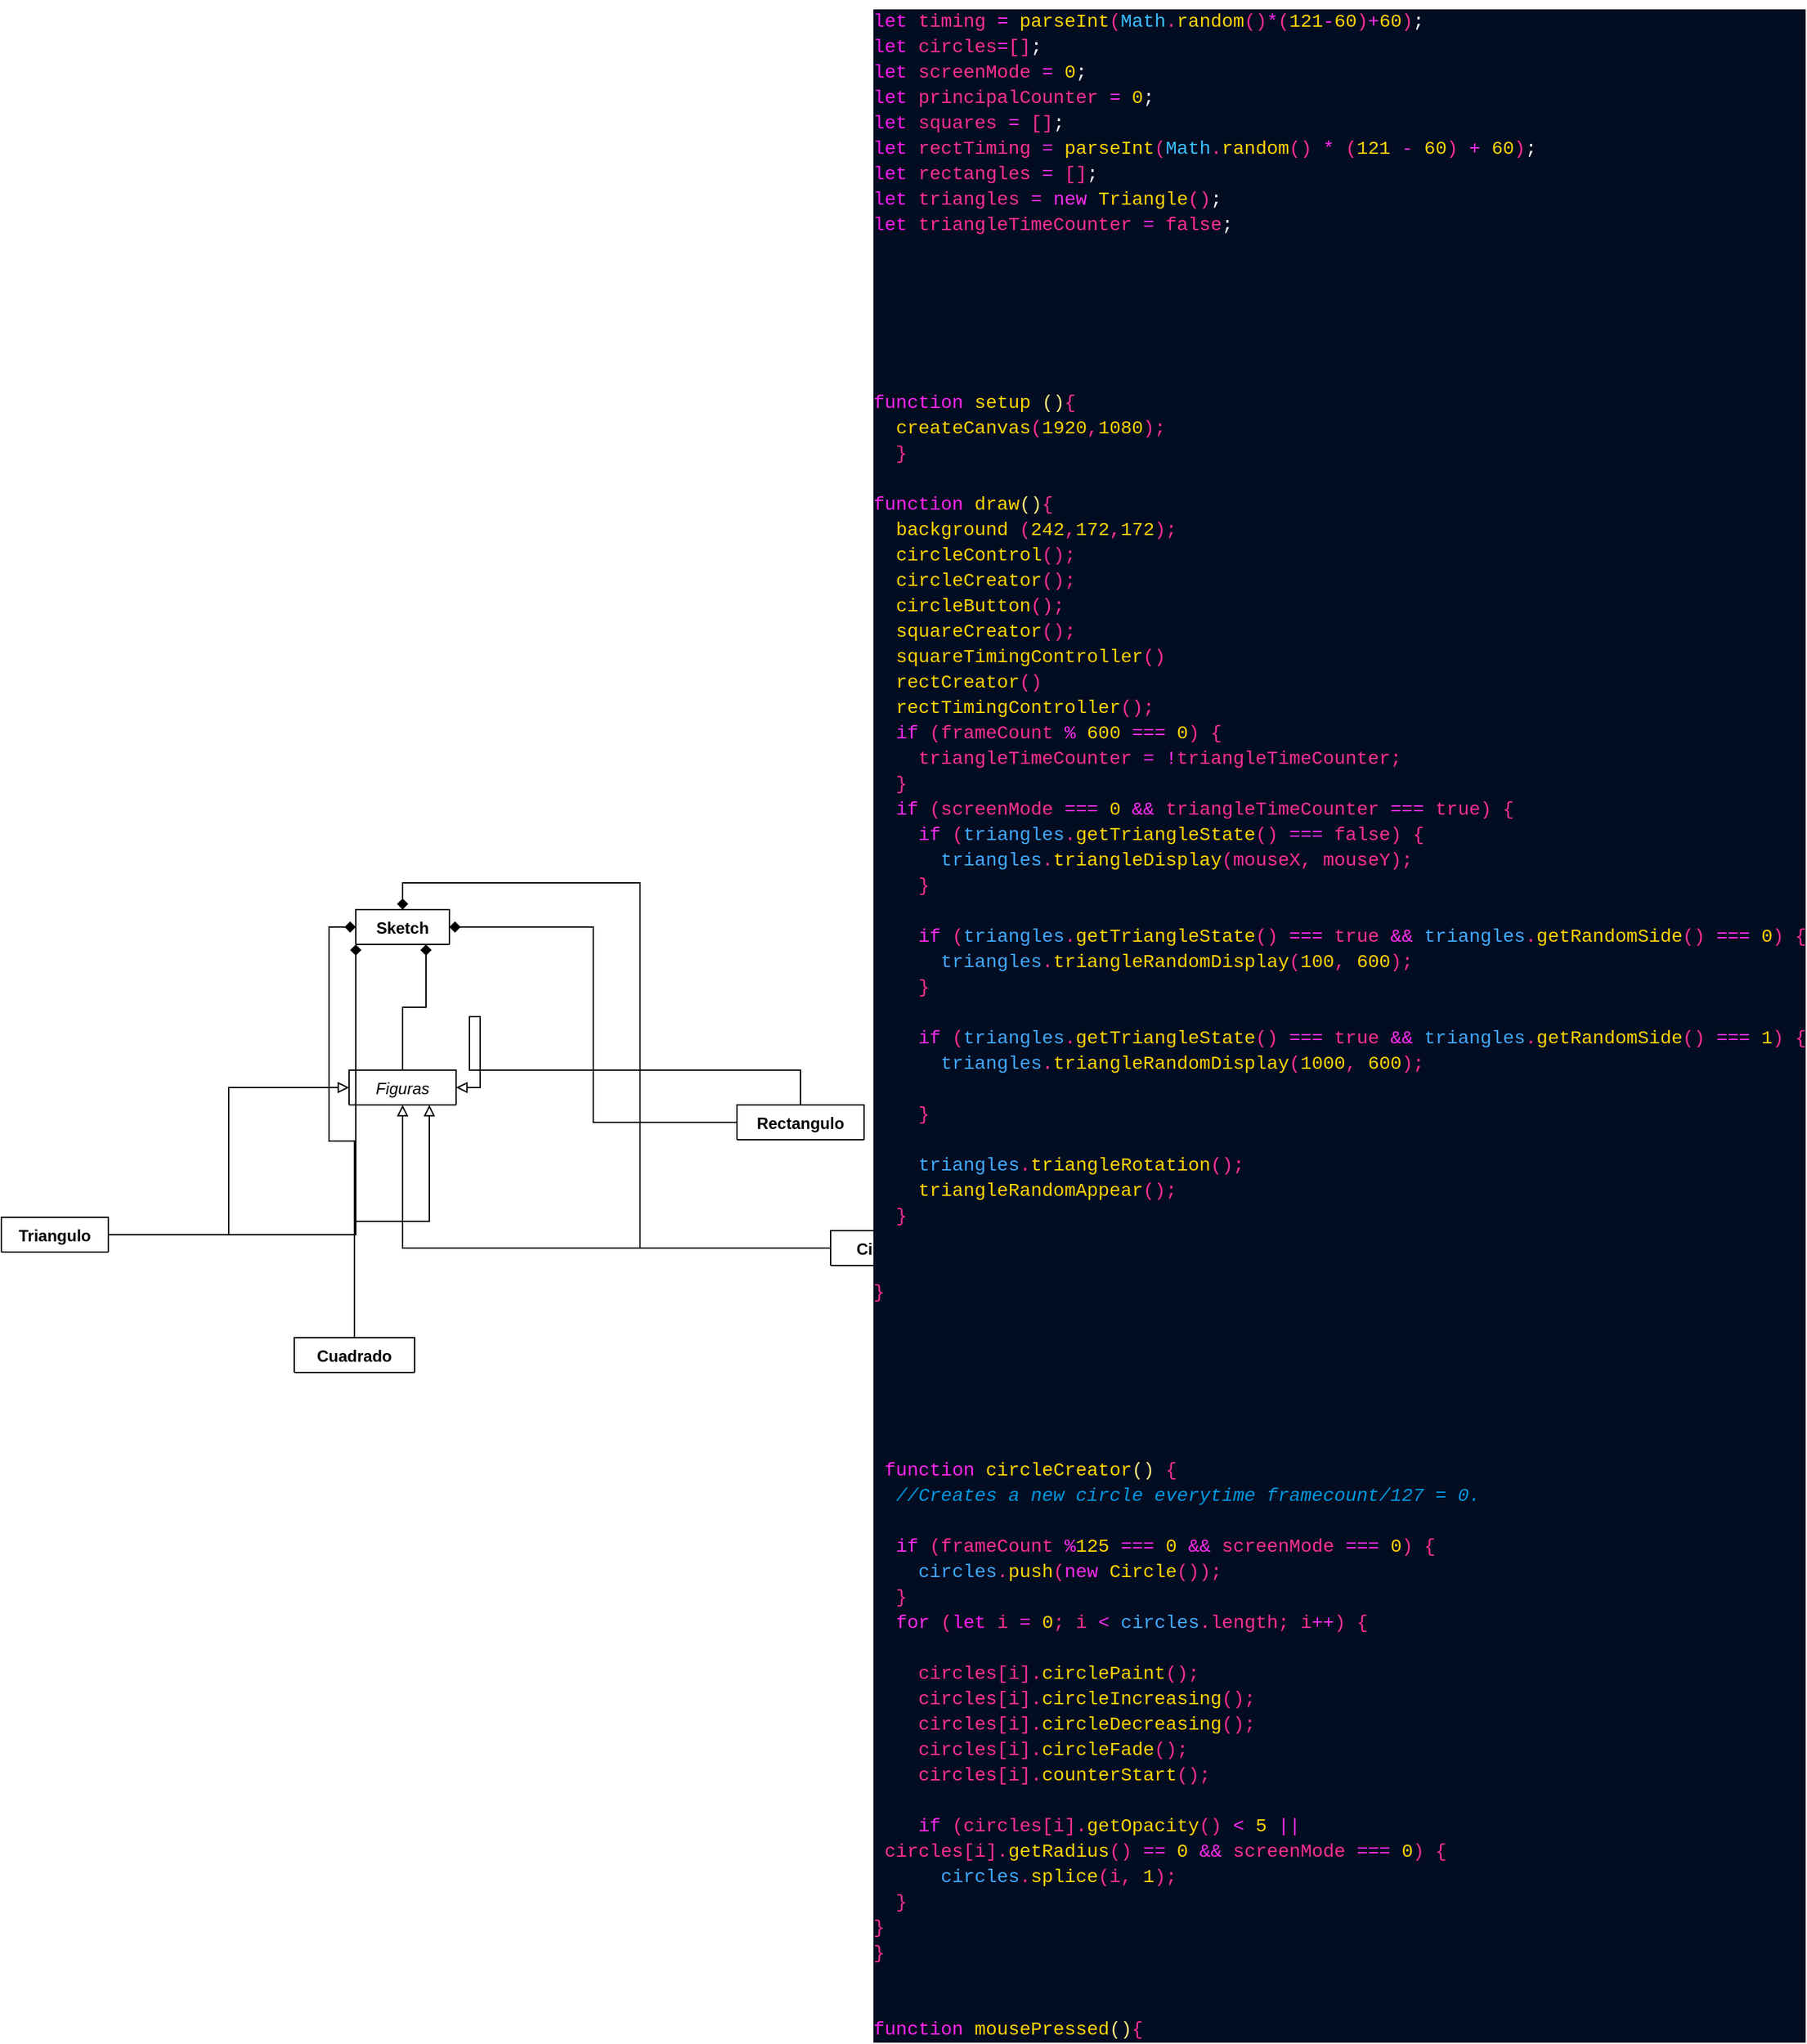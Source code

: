 <mxfile version="15.0.6" type="github">
  <diagram id="ebvD72cVN4203ljJhCVC" name="Page-1">
    <mxGraphModel dx="1381" dy="1933" grid="1" gridSize="10" guides="1" tooltips="1" connect="1" arrows="1" fold="1" page="1" pageScale="1" pageWidth="827" pageHeight="1169" math="0" shadow="0">
      <root>
        <mxCell id="0" />
        <mxCell id="1" parent="0" />
        <mxCell id="hBS44LDTYtl2Zqlr24Ed-20" style="edgeStyle=orthogonalEdgeStyle;rounded=0;orthogonalLoop=1;jettySize=auto;html=1;endArrow=diamond;endFill=1;entryX=0.75;entryY=1;entryDx=0;entryDy=0;" edge="1" parent="1" source="vyAEzv-LTm84XFhcAqhD-1" target="hBS44LDTYtl2Zqlr24Ed-15">
          <mxGeometry relative="1" as="geometry" />
        </mxCell>
        <mxCell id="vyAEzv-LTm84XFhcAqhD-1" value="Figuras" style="swimlane;fontStyle=2;align=center;verticalAlign=top;childLayout=stackLayout;horizontal=1;startSize=26;horizontalStack=0;resizeParent=1;resizeParentMax=0;resizeLast=0;collapsible=1;marginBottom=0;" parent="1" vertex="1" collapsed="1">
          <mxGeometry x="270" y="290" width="80" height="26" as="geometry">
            <mxRectangle x="230" y="60" width="300" height="118" as="alternateBounds" />
          </mxGeometry>
        </mxCell>
        <mxCell id="vyAEzv-LTm84XFhcAqhD-2" value="- tamaño: int&#xa;-ubicacion: int&#xa;-velocidad: int&#xa;-tiempo: int&#xa;-color: int " style="text;strokeColor=none;fillColor=none;align=left;verticalAlign=top;spacingLeft=4;spacingRight=4;overflow=hidden;rotatable=0;points=[[0,0.5],[1,0.5]];portConstraint=eastwest;" parent="vyAEzv-LTm84XFhcAqhD-1" vertex="1">
          <mxGeometry y="26" width="80" height="84" as="geometry" />
        </mxCell>
        <mxCell id="vyAEzv-LTm84XFhcAqhD-3" value="" style="line;strokeWidth=1;fillColor=none;align=left;verticalAlign=middle;spacingTop=-1;spacingLeft=3;spacingRight=3;rotatable=0;labelPosition=right;points=[];portConstraint=eastwest;" parent="vyAEzv-LTm84XFhcAqhD-1" vertex="1">
          <mxGeometry y="110" width="80" height="8" as="geometry" />
        </mxCell>
        <mxCell id="hBS44LDTYtl2Zqlr24Ed-1" style="edgeStyle=orthogonalEdgeStyle;rounded=0;orthogonalLoop=1;jettySize=auto;html=1;endArrow=block;endFill=0;" edge="1" parent="1" source="vyAEzv-LTm84XFhcAqhD-5" target="vyAEzv-LTm84XFhcAqhD-2">
          <mxGeometry relative="1" as="geometry" />
        </mxCell>
        <mxCell id="hBS44LDTYtl2Zqlr24Ed-23" style="edgeStyle=orthogonalEdgeStyle;rounded=0;orthogonalLoop=1;jettySize=auto;html=1;entryX=0.5;entryY=0;entryDx=0;entryDy=0;endArrow=diamond;endFill=1;" edge="1" parent="1" source="vyAEzv-LTm84XFhcAqhD-5" target="hBS44LDTYtl2Zqlr24Ed-15">
          <mxGeometry relative="1" as="geometry" />
        </mxCell>
        <mxCell id="vyAEzv-LTm84XFhcAqhD-5" value="Circulo" style="swimlane;fontStyle=1;align=center;verticalAlign=top;childLayout=stackLayout;horizontal=1;startSize=26;horizontalStack=0;resizeParent=1;resizeParentMax=0;resizeLast=0;collapsible=1;marginBottom=0;" parent="1" vertex="1" collapsed="1">
          <mxGeometry x="630" y="410" width="80" height="26" as="geometry">
            <mxRectangle x="530" y="400" width="300" height="300" as="alternateBounds" />
          </mxGeometry>
        </mxCell>
        <mxCell id="vyAEzv-LTm84XFhcAqhD-6" value="-x:int&#xa;-y:int&#xa;-r:int&#xa;-g:int&#xa;-b:int&#xa;-radius: int&#xa;-opacity:int&#xa;-counter:int&#xa;-vanishing:int&#xa;" style="text;strokeColor=none;fillColor=none;align=left;verticalAlign=top;spacingLeft=4;spacingRight=4;overflow=hidden;rotatable=0;points=[[0,0.5],[1,0.5]];portConstraint=eastwest;" parent="vyAEzv-LTm84XFhcAqhD-5" vertex="1">
          <mxGeometry y="26" width="80" height="144" as="geometry" />
        </mxCell>
        <mxCell id="vyAEzv-LTm84XFhcAqhD-7" value="" style="line;strokeWidth=1;fillColor=none;align=left;verticalAlign=middle;spacingTop=-1;spacingLeft=3;spacingRight=3;rotatable=0;labelPosition=right;points=[];portConstraint=eastwest;" parent="vyAEzv-LTm84XFhcAqhD-5" vertex="1">
          <mxGeometry y="170" width="80" height="8" as="geometry" />
        </mxCell>
        <mxCell id="vyAEzv-LTm84XFhcAqhD-8" value="+circlePaint()&#xa;+circleIncreasing()&#xa;+circleDecreasing()&#xa;+circleFade()&#xa;+getRadius()" style="text;strokeColor=none;fillColor=none;align=left;verticalAlign=top;spacingLeft=4;spacingRight=4;overflow=hidden;rotatable=0;points=[[0,0.5],[1,0.5]];portConstraint=eastwest;" parent="vyAEzv-LTm84XFhcAqhD-5" vertex="1">
          <mxGeometry y="178" width="80" height="122" as="geometry" />
        </mxCell>
        <mxCell id="hBS44LDTYtl2Zqlr24Ed-2" style="edgeStyle=orthogonalEdgeStyle;rounded=0;orthogonalLoop=1;jettySize=auto;html=1;endArrow=block;endFill=0;entryX=0.75;entryY=1;entryDx=0;entryDy=0;" edge="1" parent="1" source="vyAEzv-LTm84XFhcAqhD-9" target="vyAEzv-LTm84XFhcAqhD-1">
          <mxGeometry relative="1" as="geometry">
            <mxPoint x="440" y="180" as="targetPoint" />
          </mxGeometry>
        </mxCell>
        <mxCell id="hBS44LDTYtl2Zqlr24Ed-24" style="edgeStyle=orthogonalEdgeStyle;rounded=0;orthogonalLoop=1;jettySize=auto;html=1;entryX=0;entryY=0.5;entryDx=0;entryDy=0;endArrow=diamond;endFill=1;" edge="1" parent="1" source="vyAEzv-LTm84XFhcAqhD-9" target="hBS44LDTYtl2Zqlr24Ed-15">
          <mxGeometry relative="1" as="geometry" />
        </mxCell>
        <mxCell id="vyAEzv-LTm84XFhcAqhD-9" value="Cuadrado" style="swimlane;fontStyle=1;align=center;verticalAlign=top;childLayout=stackLayout;horizontal=1;startSize=26;horizontalStack=0;resizeParent=1;resizeParentMax=0;resizeLast=0;collapsible=1;marginBottom=0;" parent="1" vertex="1" collapsed="1">
          <mxGeometry x="229" y="490" width="90" height="26" as="geometry">
            <mxRectangle x="330" y="470" width="300" height="330" as="alternateBounds" />
          </mxGeometry>
        </mxCell>
        <mxCell id="hBS44LDTYtl2Zqlr24Ed-8" value="&lt;span&gt;- x: int&lt;/span&gt;&lt;br style=&quot;padding: 0px ; margin: 0px&quot;&gt;&lt;span&gt;-y: int&lt;/span&gt;&lt;br style=&quot;padding: 0px ; margin: 0px&quot;&gt;&lt;span&gt;-side: int&lt;/span&gt;&lt;br style=&quot;padding: 0px ; margin: 0px&quot;&gt;&lt;span&gt;-squareBehavior: int&lt;/span&gt;" style="text;html=1;align=left;verticalAlign=middle;resizable=0;points=[];autosize=1;strokeColor=none;fillColor=none;" vertex="1" parent="vyAEzv-LTm84XFhcAqhD-9">
          <mxGeometry y="26" width="90" height="60" as="geometry" />
        </mxCell>
        <mxCell id="vyAEzv-LTm84XFhcAqhD-11" value="" style="line;strokeWidth=1;fillColor=none;align=left;verticalAlign=middle;spacingTop=-1;spacingLeft=3;spacingRight=3;rotatable=0;labelPosition=right;points=[];portConstraint=eastwest;" parent="vyAEzv-LTm84XFhcAqhD-9" vertex="1">
          <mxGeometry y="86" width="90" height="74" as="geometry" />
        </mxCell>
        <mxCell id="vyAEzv-LTm84XFhcAqhD-12" value="+ duracionTiempo(var): int&#xa;+squareDisplay()&#xa;+squareMovement()&#xa;+areaText()&#xa;+getX()&#xa;+getY()&#xa;+getReleasingType()&#xa;+setSquareBehaviour()" style="text;strokeColor=none;fillColor=none;align=left;verticalAlign=top;spacingLeft=4;spacingRight=4;overflow=hidden;rotatable=0;points=[[0,0.5],[1,0.5]];portConstraint=eastwest;" parent="vyAEzv-LTm84XFhcAqhD-9" vertex="1">
          <mxGeometry y="160" width="90" height="170" as="geometry" />
        </mxCell>
        <mxCell id="vyAEzv-LTm84XFhcAqhD-21" style="edgeStyle=orthogonalEdgeStyle;rounded=0;orthogonalLoop=1;jettySize=auto;html=1;endArrow=block;endFill=0;entryX=0;entryY=0.5;entryDx=0;entryDy=0;" parent="1" source="vyAEzv-LTm84XFhcAqhD-13" target="vyAEzv-LTm84XFhcAqhD-1" edge="1">
          <mxGeometry relative="1" as="geometry">
            <mxPoint x="250" y="174" as="targetPoint" />
          </mxGeometry>
        </mxCell>
        <mxCell id="hBS44LDTYtl2Zqlr24Ed-21" style="edgeStyle=orthogonalEdgeStyle;rounded=0;orthogonalLoop=1;jettySize=auto;html=1;entryX=0;entryY=1;entryDx=0;entryDy=0;endArrow=diamond;endFill=1;" edge="1" parent="1" source="vyAEzv-LTm84XFhcAqhD-13" target="hBS44LDTYtl2Zqlr24Ed-15">
          <mxGeometry relative="1" as="geometry" />
        </mxCell>
        <mxCell id="vyAEzv-LTm84XFhcAqhD-13" value="Triangulo" style="swimlane;fontStyle=1;align=center;verticalAlign=top;childLayout=stackLayout;horizontal=1;startSize=26;horizontalStack=0;resizeParent=1;resizeParentMax=0;resizeLast=0;collapsible=1;marginBottom=0;" parent="1" vertex="1" collapsed="1">
          <mxGeometry x="10" y="400" width="80" height="26" as="geometry">
            <mxRectangle x="10" y="400" width="300" height="450" as="alternateBounds" />
          </mxGeometry>
        </mxCell>
        <mxCell id="vyAEzv-LTm84XFhcAqhD-14" value="- x1: int&#xa;-x2:int&#xa;-x3:int&#xa;-y1:int&#xa;-y2:int&#xa;-y3:int&#xa;-angle:int&#xa;-originX:int&#xa;-originY:int&#xa;-triangleState:boolean&#xa;&#xa;" style="text;strokeColor=none;fillColor=none;align=left;verticalAlign=top;spacingLeft=4;spacingRight=4;overflow=hidden;rotatable=0;points=[[0,0.5],[1,0.5]];portConstraint=eastwest;" parent="vyAEzv-LTm84XFhcAqhD-13" vertex="1">
          <mxGeometry y="26" width="80" height="184" as="geometry" />
        </mxCell>
        <mxCell id="vyAEzv-LTm84XFhcAqhD-15" value="" style="line;strokeWidth=1;fillColor=none;align=left;verticalAlign=middle;spacingTop=-1;spacingLeft=3;spacingRight=3;rotatable=0;labelPosition=right;points=[];portConstraint=eastwest;" parent="vyAEzv-LTm84XFhcAqhD-13" vertex="1">
          <mxGeometry y="210" width="80" height="50" as="geometry" />
        </mxCell>
        <mxCell id="vyAEzv-LTm84XFhcAqhD-16" value="+ getTriangleSideMode(): int&#xa;+ setTriangleSideMode(): int&#xa;+ triangleChangeSide()&#xa;+triangleDisplay()&#xa;+triangleRandomDisplay()&#xa;+triangleRotation()&#xa;+getTriangleStartingMode()&#xa;+getTriangleRandomposition()&#xa;" style="text;strokeColor=none;fillColor=none;align=left;verticalAlign=top;spacingLeft=4;spacingRight=4;overflow=hidden;rotatable=0;points=[[0,0.5],[1,0.5]];portConstraint=eastwest;" parent="vyAEzv-LTm84XFhcAqhD-13" vertex="1">
          <mxGeometry y="260" width="80" height="190" as="geometry" />
        </mxCell>
        <mxCell id="vyAEzv-LTm84XFhcAqhD-22" style="edgeStyle=orthogonalEdgeStyle;rounded=0;orthogonalLoop=1;jettySize=auto;html=1;endArrow=block;endFill=0;entryX=1;entryY=0.5;entryDx=0;entryDy=0;" parent="1" source="vyAEzv-LTm84XFhcAqhD-17" target="vyAEzv-LTm84XFhcAqhD-1" edge="1">
          <mxGeometry relative="1" as="geometry">
            <mxPoint x="368" y="180" as="targetPoint" />
            <Array as="points">
              <mxPoint x="608" y="290" />
              <mxPoint x="360" y="290" />
              <mxPoint x="360" y="250" />
              <mxPoint x="368" y="250" />
              <mxPoint x="368" y="303" />
            </Array>
          </mxGeometry>
        </mxCell>
        <mxCell id="hBS44LDTYtl2Zqlr24Ed-22" style="edgeStyle=orthogonalEdgeStyle;rounded=0;orthogonalLoop=1;jettySize=auto;html=1;entryX=1;entryY=0.5;entryDx=0;entryDy=0;endArrow=diamond;endFill=1;" edge="1" parent="1" source="vyAEzv-LTm84XFhcAqhD-17" target="hBS44LDTYtl2Zqlr24Ed-15">
          <mxGeometry relative="1" as="geometry" />
        </mxCell>
        <mxCell id="vyAEzv-LTm84XFhcAqhD-17" value="Rectangulo" style="swimlane;fontStyle=1;align=center;verticalAlign=top;childLayout=stackLayout;horizontal=1;startSize=26;horizontalStack=0;resizeParent=1;resizeParentMax=0;resizeLast=0;collapsible=1;marginBottom=0;" parent="1" vertex="1" collapsed="1">
          <mxGeometry x="560" y="316" width="95" height="26" as="geometry">
            <mxRectangle x="319" y="260" width="300" height="280" as="alternateBounds" />
          </mxGeometry>
        </mxCell>
        <mxCell id="vyAEzv-LTm84XFhcAqhD-18" value="- x: int&#xa;-y: int&#xa;-sideWidth: int&#xa;-sideHeight: int&#xa;-rectBehavior:int&#xa;-areaCalculator:int&#xa;-dir:int&#xa;-counter:int" style="text;strokeColor=none;fillColor=none;align=left;verticalAlign=top;spacingLeft=4;spacingRight=4;overflow=hidden;rotatable=0;points=[[0,0.5],[1,0.5]];portConstraint=eastwest;" parent="vyAEzv-LTm84XFhcAqhD-17" vertex="1">
          <mxGeometry y="26" width="95" height="134" as="geometry" />
        </mxCell>
        <mxCell id="vyAEzv-LTm84XFhcAqhD-19" value="" style="line;strokeWidth=1;fillColor=none;align=left;verticalAlign=middle;spacingTop=-1;spacingLeft=3;spacingRight=3;rotatable=0;labelPosition=right;points=[];portConstraint=eastwest;" parent="vyAEzv-LTm84XFhcAqhD-17" vertex="1">
          <mxGeometry y="160" width="95" height="8" as="geometry" />
        </mxCell>
        <mxCell id="vyAEzv-LTm84XFhcAqhD-20" value="+rectDisplay()&#xa;+rectFallingDown&#xa;+rectChangeDir()&#xa;+rectRandomAction()&#xa;" style="text;strokeColor=none;fillColor=none;align=left;verticalAlign=top;spacingLeft=4;spacingRight=4;overflow=hidden;rotatable=0;points=[[0,0.5],[1,0.5]];portConstraint=eastwest;" parent="vyAEzv-LTm84XFhcAqhD-17" vertex="1">
          <mxGeometry y="168" width="95" height="112" as="geometry" />
        </mxCell>
        <mxCell id="hBS44LDTYtl2Zqlr24Ed-15" value="Sketch" style="swimlane;fontStyle=1;align=center;verticalAlign=top;childLayout=stackLayout;horizontal=1;startSize=26;horizontalStack=0;resizeParent=1;resizeParentMax=0;resizeLast=0;collapsible=1;marginBottom=0;" vertex="1" collapsed="1" parent="1">
          <mxGeometry x="275" y="170" width="70" height="26" as="geometry">
            <mxRectangle y="10" width="160" height="350" as="alternateBounds" />
          </mxGeometry>
        </mxCell>
        <mxCell id="hBS44LDTYtl2Zqlr24Ed-16" value="#timing:int&#xa;#circles:arraylist&#xa;#screenMode:int&#xa;#squares:arraylist&#xa;#rectTiming: int&#xa;#rectangles:arraylist&#xa;" style="text;strokeColor=none;fillColor=none;align=left;verticalAlign=top;spacingLeft=4;spacingRight=4;overflow=hidden;rotatable=0;points=[[0,0.5],[1,0.5]];portConstraint=eastwest;" vertex="1" parent="hBS44LDTYtl2Zqlr24Ed-15">
          <mxGeometry y="26" width="70" height="114" as="geometry" />
        </mxCell>
        <mxCell id="hBS44LDTYtl2Zqlr24Ed-17" value="" style="line;strokeWidth=1;fillColor=none;align=left;verticalAlign=middle;spacingTop=-1;spacingLeft=3;spacingRight=3;rotatable=0;labelPosition=right;points=[];portConstraint=eastwest;" vertex="1" parent="hBS44LDTYtl2Zqlr24Ed-15">
          <mxGeometry y="140" width="70" height="8" as="geometry" />
        </mxCell>
        <mxCell id="hBS44LDTYtl2Zqlr24Ed-18" value="+setup()&#xa;+draw()&#xa;+mousepressed()&#xa;+circleControl()&#xa;+circleCreator()&#xa;+squareCreator()&#xa;+rectCreator()&#xa;+getTriangleState()&#xa;+triangleRotation()" style="text;strokeColor=none;fillColor=none;align=left;verticalAlign=top;spacingLeft=4;spacingRight=4;overflow=hidden;rotatable=0;points=[[0,0.5],[1,0.5]];portConstraint=eastwest;" vertex="1" parent="hBS44LDTYtl2Zqlr24Ed-15">
          <mxGeometry y="148" width="70" height="202" as="geometry" />
        </mxCell>
        <mxCell id="hBS44LDTYtl2Zqlr24Ed-19" value="&lt;div style=&quot;color: rgb(253, 254, 255); background-color: rgb(3, 13, 34); font-family: consolas, &amp;quot;courier new&amp;quot;, monospace; font-weight: normal; font-size: 14px; line-height: 19px;&quot;&gt;&lt;div&gt;&lt;span style=&quot;color: #ff1bf0&quot;&gt;let&lt;/span&gt;&lt;span style=&quot;color: #ff2e97&quot;&gt;&amp;nbsp;timing&amp;nbsp;&lt;/span&gt;&lt;span style=&quot;color: #ff2cf1&quot;&gt;=&lt;/span&gt;&lt;span style=&quot;color: #ff2e97&quot;&gt;&amp;nbsp;&lt;/span&gt;&lt;span style=&quot;color: #ffd400&quot;&gt;parseInt&lt;/span&gt;&lt;span style=&quot;color: #ff2e97&quot;&gt;(&lt;/span&gt;&lt;span style=&quot;color: #39c0ff&quot;&gt;Math&lt;/span&gt;&lt;span style=&quot;color: #ff2e97&quot;&gt;.&lt;/span&gt;&lt;span style=&quot;color: #ffd400&quot;&gt;random&lt;/span&gt;&lt;span style=&quot;color: #ff2e97&quot;&gt;()&lt;/span&gt;&lt;span style=&quot;color: #ff2cf1&quot;&gt;*&lt;/span&gt;&lt;span style=&quot;color: #ff2e97&quot;&gt;(&lt;/span&gt;&lt;span style=&quot;color: #ffd400&quot;&gt;121&lt;/span&gt;&lt;span style=&quot;color: #ff2cf1&quot;&gt;-&lt;/span&gt;&lt;span style=&quot;color: #ffd400&quot;&gt;60&lt;/span&gt;&lt;span style=&quot;color: #ff2e97&quot;&gt;)&lt;/span&gt;&lt;span style=&quot;color: #ff2cf1&quot;&gt;+&lt;/span&gt;&lt;span style=&quot;color: #ffd400&quot;&gt;60&lt;/span&gt;&lt;span style=&quot;color: #ff2e97&quot;&gt;)&lt;/span&gt;&lt;span style=&quot;color: #fdfeff&quot;&gt;;&lt;/span&gt;&lt;/div&gt;&lt;div&gt;&lt;span style=&quot;color: #ff1bf0&quot;&gt;let&lt;/span&gt;&lt;span style=&quot;color: #ff2e97&quot;&gt;&amp;nbsp;circles&lt;/span&gt;&lt;span style=&quot;color: #ff2cf1&quot;&gt;=&lt;/span&gt;&lt;span style=&quot;color: #ff2e97&quot;&gt;[]&lt;/span&gt;&lt;span style=&quot;color: #fdfeff&quot;&gt;;&lt;/span&gt;&lt;/div&gt;&lt;div&gt;&lt;span style=&quot;color: #ff1bf0&quot;&gt;let&lt;/span&gt;&lt;span style=&quot;color: #ff2e97&quot;&gt;&amp;nbsp;screenMode&amp;nbsp;&lt;/span&gt;&lt;span style=&quot;color: #ff2cf1&quot;&gt;=&lt;/span&gt;&lt;span style=&quot;color: #ff2e97&quot;&gt;&amp;nbsp;&lt;/span&gt;&lt;span style=&quot;color: #ffd400&quot;&gt;0&lt;/span&gt;&lt;span style=&quot;color: #fdfeff&quot;&gt;;&lt;/span&gt;&lt;/div&gt;&lt;div&gt;&lt;span style=&quot;color: #ff1bf0&quot;&gt;let&lt;/span&gt;&lt;span style=&quot;color: #ff2e97&quot;&gt;&amp;nbsp;principalCounter&amp;nbsp;&lt;/span&gt;&lt;span style=&quot;color: #ff2cf1&quot;&gt;=&lt;/span&gt;&lt;span style=&quot;color: #ff2e97&quot;&gt;&amp;nbsp;&lt;/span&gt;&lt;span style=&quot;color: #ffd400&quot;&gt;0&lt;/span&gt;&lt;span style=&quot;color: #fdfeff&quot;&gt;;&lt;/span&gt;&lt;/div&gt;&lt;div&gt;&lt;span style=&quot;color: #ff1bf0&quot;&gt;let&lt;/span&gt;&lt;span style=&quot;color: #ff2e97&quot;&gt;&amp;nbsp;squares&amp;nbsp;&lt;/span&gt;&lt;span style=&quot;color: #ff2cf1&quot;&gt;=&lt;/span&gt;&lt;span style=&quot;color: #ff2e97&quot;&gt;&amp;nbsp;[]&lt;/span&gt;&lt;span style=&quot;color: #fdfeff&quot;&gt;;&lt;/span&gt;&lt;/div&gt;&lt;div&gt;&lt;span style=&quot;color: #ff1bf0&quot;&gt;let&lt;/span&gt;&lt;span style=&quot;color: #ff2e97&quot;&gt;&amp;nbsp;rectTiming&amp;nbsp;&lt;/span&gt;&lt;span style=&quot;color: #ff2cf1&quot;&gt;=&lt;/span&gt;&lt;span style=&quot;color: #ff2e97&quot;&gt;&amp;nbsp;&lt;/span&gt;&lt;span style=&quot;color: #ffd400&quot;&gt;parseInt&lt;/span&gt;&lt;span style=&quot;color: #ff2e97&quot;&gt;(&lt;/span&gt;&lt;span style=&quot;color: #39c0ff&quot;&gt;Math&lt;/span&gt;&lt;span style=&quot;color: #ff2e97&quot;&gt;.&lt;/span&gt;&lt;span style=&quot;color: #ffd400&quot;&gt;random&lt;/span&gt;&lt;span style=&quot;color: #ff2e97&quot;&gt;()&amp;nbsp;&lt;/span&gt;&lt;span style=&quot;color: #ff2cf1&quot;&gt;*&lt;/span&gt;&lt;span style=&quot;color: #ff2e97&quot;&gt;&amp;nbsp;(&lt;/span&gt;&lt;span style=&quot;color: #ffd400&quot;&gt;121&lt;/span&gt;&lt;span style=&quot;color: #ff2e97&quot;&gt;&amp;nbsp;&lt;/span&gt;&lt;span style=&quot;color: #ff2cf1&quot;&gt;-&lt;/span&gt;&lt;span style=&quot;color: #ff2e97&quot;&gt;&amp;nbsp;&lt;/span&gt;&lt;span style=&quot;color: #ffd400&quot;&gt;60&lt;/span&gt;&lt;span style=&quot;color: #ff2e97&quot;&gt;)&amp;nbsp;&lt;/span&gt;&lt;span style=&quot;color: #ff2cf1&quot;&gt;+&lt;/span&gt;&lt;span style=&quot;color: #ff2e97&quot;&gt;&amp;nbsp;&lt;/span&gt;&lt;span style=&quot;color: #ffd400&quot;&gt;60&lt;/span&gt;&lt;span style=&quot;color: #ff2e97&quot;&gt;)&lt;/span&gt;&lt;span style=&quot;color: #fdfeff&quot;&gt;;&lt;/span&gt;&lt;/div&gt;&lt;div&gt;&lt;span style=&quot;color: #ff1bf0&quot;&gt;let&lt;/span&gt;&lt;span style=&quot;color: #ff2e97&quot;&gt;&amp;nbsp;rectangles&amp;nbsp;&lt;/span&gt;&lt;span style=&quot;color: #ff2cf1&quot;&gt;=&lt;/span&gt;&lt;span style=&quot;color: #ff2e97&quot;&gt;&amp;nbsp;[]&lt;/span&gt;&lt;span style=&quot;color: #fdfeff&quot;&gt;;&lt;/span&gt;&lt;/div&gt;&lt;div&gt;&lt;span style=&quot;color: #ff1bf0&quot;&gt;let&lt;/span&gt;&lt;span style=&quot;color: #ff2e97&quot;&gt;&amp;nbsp;triangles&amp;nbsp;&lt;/span&gt;&lt;span style=&quot;color: #ff2cf1&quot;&gt;=&lt;/span&gt;&lt;span style=&quot;color: #ff2e97&quot;&gt;&amp;nbsp;&lt;/span&gt;&lt;span style=&quot;color: #ff2cf1&quot;&gt;new&lt;/span&gt;&lt;span style=&quot;color: #ff2e97&quot;&gt;&amp;nbsp;&lt;/span&gt;&lt;span style=&quot;color: #ffd400&quot;&gt;Triangle&lt;/span&gt;&lt;span style=&quot;color: #ff2e97&quot;&gt;()&lt;/span&gt;&lt;span style=&quot;color: #fdfeff&quot;&gt;;&lt;/span&gt;&lt;/div&gt;&lt;div&gt;&lt;span style=&quot;color: #ff1bf0&quot;&gt;let&lt;/span&gt;&lt;span style=&quot;color: #ff2e97&quot;&gt;&amp;nbsp;triangleTimeCounter&amp;nbsp;&lt;/span&gt;&lt;span style=&quot;color: #ff2cf1&quot;&gt;=&lt;/span&gt;&lt;span style=&quot;color: #ff2e97&quot;&gt;&amp;nbsp;false&lt;/span&gt;&lt;span style=&quot;color: #fdfeff&quot;&gt;;&lt;/span&gt;&lt;/div&gt;&lt;br&gt;&lt;br&gt;&lt;br&gt;&lt;br&gt;&lt;br&gt;&lt;br&gt;&lt;div&gt;&lt;span style=&quot;color: #ff25f0&quot;&gt;function&lt;/span&gt;&lt;span style=&quot;color: #ff2e97&quot;&gt;&amp;nbsp;&lt;/span&gt;&lt;span style=&quot;color: #ffd400&quot;&gt;setup&lt;/span&gt;&lt;span style=&quot;color: #ff2e97&quot;&gt;&amp;nbsp;&lt;/span&gt;&lt;span style=&quot;color: #ffee80&quot;&gt;()&lt;/span&gt;&lt;span style=&quot;color: #ff2e97&quot;&gt;{&lt;/span&gt;&lt;/div&gt;&lt;div&gt;&lt;span style=&quot;color: #ff2e97&quot;&gt;&amp;nbsp;&amp;nbsp;&lt;/span&gt;&lt;span style=&quot;color: #ffd400&quot;&gt;createCanvas&lt;/span&gt;&lt;span style=&quot;color: #ff2e97&quot;&gt;(&lt;/span&gt;&lt;span style=&quot;color: #ffd400&quot;&gt;1920&lt;/span&gt;&lt;span style=&quot;color: #ff2e97&quot;&gt;,&lt;/span&gt;&lt;span style=&quot;color: #ffd400&quot;&gt;1080&lt;/span&gt;&lt;span style=&quot;color: #ff2e97&quot;&gt;);&lt;/span&gt;&lt;/div&gt;&lt;div&gt;&lt;span style=&quot;color: #ff2e97&quot;&gt;&amp;nbsp;&amp;nbsp;}&lt;/span&gt;&lt;/div&gt;&lt;br&gt;&lt;div&gt;&lt;span style=&quot;color: #ff25f0&quot;&gt;function&lt;/span&gt;&lt;span style=&quot;color: #ff2e97&quot;&gt;&amp;nbsp;&lt;/span&gt;&lt;span style=&quot;color: #ffd400&quot;&gt;draw&lt;/span&gt;&lt;span style=&quot;color: #ffee80&quot;&gt;()&lt;/span&gt;&lt;span style=&quot;color: #ff2e97&quot;&gt;{&lt;/span&gt;&lt;/div&gt;&lt;div&gt;&lt;span style=&quot;color: #ff2e97&quot;&gt;&amp;nbsp;&amp;nbsp;&lt;/span&gt;&lt;span style=&quot;color: #ffd400&quot;&gt;background&lt;/span&gt;&lt;span style=&quot;color: #ff2e97&quot;&gt;&amp;nbsp;(&lt;/span&gt;&lt;span style=&quot;color: #ffd400&quot;&gt;242&lt;/span&gt;&lt;span style=&quot;color: #ff2e97&quot;&gt;,&lt;/span&gt;&lt;span style=&quot;color: #ffd400&quot;&gt;172&lt;/span&gt;&lt;span style=&quot;color: #ff2e97&quot;&gt;,&lt;/span&gt;&lt;span style=&quot;color: #ffd400&quot;&gt;172&lt;/span&gt;&lt;span style=&quot;color: #ff2e97&quot;&gt;);&lt;/span&gt;&lt;/div&gt;&lt;div&gt;&lt;span style=&quot;color: #ff2e97&quot;&gt;&amp;nbsp;&amp;nbsp;&lt;/span&gt;&lt;span style=&quot;color: #ffd400&quot;&gt;circleControl&lt;/span&gt;&lt;span style=&quot;color: #ff2e97&quot;&gt;();&lt;/span&gt;&lt;/div&gt;&lt;div&gt;&lt;span style=&quot;color: #ff2e97&quot;&gt;&amp;nbsp;&amp;nbsp;&lt;/span&gt;&lt;span style=&quot;color: #ffd400&quot;&gt;circleCreator&lt;/span&gt;&lt;span style=&quot;color: #ff2e97&quot;&gt;();&lt;/span&gt;&lt;/div&gt;&lt;div&gt;&lt;span style=&quot;color: #ff2e97&quot;&gt;&amp;nbsp;&amp;nbsp;&lt;/span&gt;&lt;span style=&quot;color: #ffd400&quot;&gt;circleButton&lt;/span&gt;&lt;span style=&quot;color: #ff2e97&quot;&gt;();&lt;/span&gt;&lt;/div&gt;&lt;div&gt;&lt;span style=&quot;color: #ff2e97&quot;&gt;&amp;nbsp;&amp;nbsp;&lt;/span&gt;&lt;span style=&quot;color: #ffd400&quot;&gt;squareCreator&lt;/span&gt;&lt;span style=&quot;color: #ff2e97&quot;&gt;();&lt;/span&gt;&lt;/div&gt;&lt;div&gt;&lt;span style=&quot;color: #ff2e97&quot;&gt;&amp;nbsp;&amp;nbsp;&lt;/span&gt;&lt;span style=&quot;color: #ffd400&quot;&gt;squareTimingController&lt;/span&gt;&lt;span style=&quot;color: #ff2e97&quot;&gt;()&lt;/span&gt;&lt;/div&gt;&lt;div&gt;&lt;span style=&quot;color: #ff2e97&quot;&gt;&amp;nbsp;&amp;nbsp;&lt;/span&gt;&lt;span style=&quot;color: #ffd400&quot;&gt;rectCreator&lt;/span&gt;&lt;span style=&quot;color: #ff2e97&quot;&gt;()&lt;/span&gt;&lt;/div&gt;&lt;div&gt;&lt;span style=&quot;color: #ff2e97&quot;&gt;&amp;nbsp;&amp;nbsp;&lt;/span&gt;&lt;span style=&quot;color: #ffd400&quot;&gt;rectTimingController&lt;/span&gt;&lt;span style=&quot;color: #ff2e97&quot;&gt;();&lt;/span&gt;&lt;/div&gt;&lt;div&gt;&lt;span style=&quot;color: #ff2e97&quot;&gt;&amp;nbsp;&amp;nbsp;&lt;/span&gt;&lt;span style=&quot;color: #ff2cf1&quot;&gt;if&lt;/span&gt;&lt;span style=&quot;color: #ff2e97&quot;&gt;&amp;nbsp;(frameCount&amp;nbsp;&lt;/span&gt;&lt;span style=&quot;color: #ff2cf1&quot;&gt;%&lt;/span&gt;&lt;span style=&quot;color: #ff2e97&quot;&gt;&amp;nbsp;&lt;/span&gt;&lt;span style=&quot;color: #ffd400&quot;&gt;600&lt;/span&gt;&lt;span style=&quot;color: #ff2e97&quot;&gt;&amp;nbsp;&lt;/span&gt;&lt;span style=&quot;color: #ff2cf1&quot;&gt;===&lt;/span&gt;&lt;span style=&quot;color: #ff2e97&quot;&gt;&amp;nbsp;&lt;/span&gt;&lt;span style=&quot;color: #ffd400&quot;&gt;0&lt;/span&gt;&lt;span style=&quot;color: #ff2e97&quot;&gt;)&amp;nbsp;{&lt;/span&gt;&lt;/div&gt;&lt;div&gt;&lt;span style=&quot;color: #ff2e97&quot;&gt;&amp;nbsp;&amp;nbsp;&amp;nbsp;&amp;nbsp;triangleTimeCounter&amp;nbsp;&lt;/span&gt;&lt;span style=&quot;color: #ff2cf1&quot;&gt;=&lt;/span&gt;&lt;span style=&quot;color: #ff2e97&quot;&gt;&amp;nbsp;&lt;/span&gt;&lt;span style=&quot;color: #ff2cf1&quot;&gt;!&lt;/span&gt;&lt;span style=&quot;color: #ff2e97&quot;&gt;triangleTimeCounter;&lt;/span&gt;&lt;/div&gt;&lt;div&gt;&lt;span style=&quot;color: #ff2e97&quot;&gt;&amp;nbsp;&amp;nbsp;}&lt;/span&gt;&lt;/div&gt;&lt;div&gt;&lt;span style=&quot;color: #ff2e97&quot;&gt;&amp;nbsp;&amp;nbsp;&lt;/span&gt;&lt;span style=&quot;color: #ff2cf1&quot;&gt;if&lt;/span&gt;&lt;span style=&quot;color: #ff2e97&quot;&gt;&amp;nbsp;(screenMode&amp;nbsp;&lt;/span&gt;&lt;span style=&quot;color: #ff2cf1&quot;&gt;===&lt;/span&gt;&lt;span style=&quot;color: #ff2e97&quot;&gt;&amp;nbsp;&lt;/span&gt;&lt;span style=&quot;color: #ffd400&quot;&gt;0&lt;/span&gt;&lt;span style=&quot;color: #ff2e97&quot;&gt;&amp;nbsp;&lt;/span&gt;&lt;span style=&quot;color: #ff2cf1&quot;&gt;&amp;amp;&amp;amp;&lt;/span&gt;&lt;span style=&quot;color: #ff2e97&quot;&gt;&amp;nbsp;triangleTimeCounter&amp;nbsp;&lt;/span&gt;&lt;span style=&quot;color: #ff2cf1&quot;&gt;===&lt;/span&gt;&lt;span style=&quot;color: #ff2e97&quot;&gt;&amp;nbsp;true)&amp;nbsp;{&lt;/span&gt;&lt;/div&gt;&lt;div&gt;&lt;span style=&quot;color: #ff2e97&quot;&gt;&amp;nbsp;&amp;nbsp;&amp;nbsp;&amp;nbsp;&lt;/span&gt;&lt;span style=&quot;color: #ff2cf1&quot;&gt;if&lt;/span&gt;&lt;span style=&quot;color: #ff2e97&quot;&gt;&amp;nbsp;(&lt;/span&gt;&lt;span style=&quot;color: #40a9ff&quot;&gt;triangles&lt;/span&gt;&lt;span style=&quot;color: #ff2e97&quot;&gt;.&lt;/span&gt;&lt;span style=&quot;color: #ffd400&quot;&gt;getTriangleState&lt;/span&gt;&lt;span style=&quot;color: #ff2e97&quot;&gt;()&amp;nbsp;&lt;/span&gt;&lt;span style=&quot;color: #ff2cf1&quot;&gt;===&lt;/span&gt;&lt;span style=&quot;color: #ff2e97&quot;&gt;&amp;nbsp;false)&amp;nbsp;{&lt;/span&gt;&lt;/div&gt;&lt;div&gt;&lt;span style=&quot;color: #ff2e97&quot;&gt;&amp;nbsp;&amp;nbsp;&amp;nbsp;&amp;nbsp;&amp;nbsp;&amp;nbsp;&lt;/span&gt;&lt;span style=&quot;color: #40a9ff&quot;&gt;triangles&lt;/span&gt;&lt;span style=&quot;color: #ff2e97&quot;&gt;.&lt;/span&gt;&lt;span style=&quot;color: #ffd400&quot;&gt;triangleDisplay&lt;/span&gt;&lt;span style=&quot;color: #ff2e97&quot;&gt;(mouseX,&amp;nbsp;mouseY);&lt;/span&gt;&lt;/div&gt;&lt;div&gt;&lt;span style=&quot;color: #ff2e97&quot;&gt;&amp;nbsp;&amp;nbsp;&amp;nbsp;&amp;nbsp;}&lt;/span&gt;&lt;/div&gt;&lt;div&gt;&lt;span style=&quot;color: #ff2e97&quot;&gt;&amp;nbsp;&amp;nbsp;&amp;nbsp;&amp;nbsp;&lt;/span&gt;&lt;/div&gt;&lt;div&gt;&lt;span style=&quot;color: #ff2e97&quot;&gt;&amp;nbsp;&amp;nbsp;&amp;nbsp;&amp;nbsp;&lt;/span&gt;&lt;span style=&quot;color: #ff2cf1&quot;&gt;if&lt;/span&gt;&lt;span style=&quot;color: #ff2e97&quot;&gt;&amp;nbsp;(&lt;/span&gt;&lt;span style=&quot;color: #40a9ff&quot;&gt;triangles&lt;/span&gt;&lt;span style=&quot;color: #ff2e97&quot;&gt;.&lt;/span&gt;&lt;span style=&quot;color: #ffd400&quot;&gt;getTriangleState&lt;/span&gt;&lt;span style=&quot;color: #ff2e97&quot;&gt;()&amp;nbsp;&lt;/span&gt;&lt;span style=&quot;color: #ff2cf1&quot;&gt;===&lt;/span&gt;&lt;span style=&quot;color: #ff2e97&quot;&gt;&amp;nbsp;true&amp;nbsp;&lt;/span&gt;&lt;span style=&quot;color: #ff2cf1&quot;&gt;&amp;amp;&amp;amp;&lt;/span&gt;&lt;span style=&quot;color: #ff2e97&quot;&gt;&amp;nbsp;&lt;/span&gt;&lt;span style=&quot;color: #40a9ff&quot;&gt;triangles&lt;/span&gt;&lt;span style=&quot;color: #ff2e97&quot;&gt;.&lt;/span&gt;&lt;span style=&quot;color: #ffd400&quot;&gt;getRandomSide&lt;/span&gt;&lt;span style=&quot;color: #ff2e97&quot;&gt;()&amp;nbsp;&lt;/span&gt;&lt;span style=&quot;color: #ff2cf1&quot;&gt;===&lt;/span&gt;&lt;span style=&quot;color: #ff2e97&quot;&gt;&amp;nbsp;&lt;/span&gt;&lt;span style=&quot;color: #ffd400&quot;&gt;0&lt;/span&gt;&lt;span style=&quot;color: #ff2e97&quot;&gt;)&amp;nbsp;{&lt;/span&gt;&lt;/div&gt;&lt;div&gt;&lt;span style=&quot;color: #ff2e97&quot;&gt;&amp;nbsp;&amp;nbsp;&amp;nbsp;&amp;nbsp;&amp;nbsp;&amp;nbsp;&lt;/span&gt;&lt;span style=&quot;color: #40a9ff&quot;&gt;triangles&lt;/span&gt;&lt;span style=&quot;color: #ff2e97&quot;&gt;.&lt;/span&gt;&lt;span style=&quot;color: #ffd400&quot;&gt;triangleRandomDisplay&lt;/span&gt;&lt;span style=&quot;color: #ff2e97&quot;&gt;(&lt;/span&gt;&lt;span style=&quot;color: #ffd400&quot;&gt;100&lt;/span&gt;&lt;span style=&quot;color: #ff2e97&quot;&gt;,&amp;nbsp;&lt;/span&gt;&lt;span style=&quot;color: #ffd400&quot;&gt;600&lt;/span&gt;&lt;span style=&quot;color: #ff2e97&quot;&gt;);&lt;/span&gt;&lt;/div&gt;&lt;div&gt;&lt;span style=&quot;color: #ff2e97&quot;&gt;&amp;nbsp;&amp;nbsp;&amp;nbsp;&amp;nbsp;}&lt;/span&gt;&lt;/div&gt;&lt;br&gt;&lt;div&gt;&lt;span style=&quot;color: #ff2e97&quot;&gt;&amp;nbsp;&amp;nbsp;&amp;nbsp;&amp;nbsp;&lt;/span&gt;&lt;span style=&quot;color: #ff2cf1&quot;&gt;if&lt;/span&gt;&lt;span style=&quot;color: #ff2e97&quot;&gt;&amp;nbsp;(&lt;/span&gt;&lt;span style=&quot;color: #40a9ff&quot;&gt;triangles&lt;/span&gt;&lt;span style=&quot;color: #ff2e97&quot;&gt;.&lt;/span&gt;&lt;span style=&quot;color: #ffd400&quot;&gt;getTriangleState&lt;/span&gt;&lt;span style=&quot;color: #ff2e97&quot;&gt;()&amp;nbsp;&lt;/span&gt;&lt;span style=&quot;color: #ff2cf1&quot;&gt;===&lt;/span&gt;&lt;span style=&quot;color: #ff2e97&quot;&gt;&amp;nbsp;true&amp;nbsp;&lt;/span&gt;&lt;span style=&quot;color: #ff2cf1&quot;&gt;&amp;amp;&amp;amp;&lt;/span&gt;&lt;span style=&quot;color: #ff2e97&quot;&gt;&amp;nbsp;&lt;/span&gt;&lt;span style=&quot;color: #40a9ff&quot;&gt;triangles&lt;/span&gt;&lt;span style=&quot;color: #ff2e97&quot;&gt;.&lt;/span&gt;&lt;span style=&quot;color: #ffd400&quot;&gt;getRandomSide&lt;/span&gt;&lt;span style=&quot;color: #ff2e97&quot;&gt;()&amp;nbsp;&lt;/span&gt;&lt;span style=&quot;color: #ff2cf1&quot;&gt;===&lt;/span&gt;&lt;span style=&quot;color: #ff2e97&quot;&gt;&amp;nbsp;&lt;/span&gt;&lt;span style=&quot;color: #ffd400&quot;&gt;1&lt;/span&gt;&lt;span style=&quot;color: #ff2e97&quot;&gt;)&amp;nbsp;{&lt;/span&gt;&lt;/div&gt;&lt;div&gt;&lt;span style=&quot;color: #ff2e97&quot;&gt;&amp;nbsp;&amp;nbsp;&amp;nbsp;&amp;nbsp;&amp;nbsp;&amp;nbsp;&lt;/span&gt;&lt;span style=&quot;color: #40a9ff&quot;&gt;triangles&lt;/span&gt;&lt;span style=&quot;color: #ff2e97&quot;&gt;.&lt;/span&gt;&lt;span style=&quot;color: #ffd400&quot;&gt;triangleRandomDisplay&lt;/span&gt;&lt;span style=&quot;color: #ff2e97&quot;&gt;(&lt;/span&gt;&lt;span style=&quot;color: #ffd400&quot;&gt;1000&lt;/span&gt;&lt;span style=&quot;color: #ff2e97&quot;&gt;,&amp;nbsp;&lt;/span&gt;&lt;span style=&quot;color: #ffd400&quot;&gt;600&lt;/span&gt;&lt;span style=&quot;color: #ff2e97&quot;&gt;);&lt;/span&gt;&lt;/div&gt;&lt;br&gt;&lt;div&gt;&lt;span style=&quot;color: #ff2e97&quot;&gt;&amp;nbsp;&amp;nbsp;&amp;nbsp;&amp;nbsp;}&lt;/span&gt;&lt;/div&gt;&lt;div&gt;&lt;span style=&quot;color: #ff2e97&quot;&gt;&amp;nbsp;&amp;nbsp;&amp;nbsp;&amp;nbsp;&lt;/span&gt;&lt;/div&gt;&lt;div&gt;&lt;span style=&quot;color: #ff2e97&quot;&gt;&amp;nbsp;&amp;nbsp;&amp;nbsp;&amp;nbsp;&lt;/span&gt;&lt;span style=&quot;color: #40a9ff&quot;&gt;triangles&lt;/span&gt;&lt;span style=&quot;color: #ff2e97&quot;&gt;.&lt;/span&gt;&lt;span style=&quot;color: #ffd400&quot;&gt;triangleRotation&lt;/span&gt;&lt;span style=&quot;color: #ff2e97&quot;&gt;();&lt;/span&gt;&lt;/div&gt;&lt;div&gt;&lt;span style=&quot;color: #ff2e97&quot;&gt;&amp;nbsp;&amp;nbsp;&amp;nbsp;&amp;nbsp;&lt;/span&gt;&lt;span style=&quot;color: #ffd400&quot;&gt;triangleRandomAppear&lt;/span&gt;&lt;span style=&quot;color: #ff2e97&quot;&gt;();&lt;/span&gt;&lt;/div&gt;&lt;div&gt;&lt;span style=&quot;color: #ff2e97&quot;&gt;&amp;nbsp;&amp;nbsp;}&lt;/span&gt;&lt;/div&gt;&lt;div&gt;&lt;span style=&quot;color: #ff2e97&quot;&gt;&amp;nbsp;&lt;/span&gt;&lt;/div&gt;&lt;br&gt;&lt;div&gt;&lt;span style=&quot;color: #ff2e97&quot;&gt;}&lt;/span&gt;&lt;/div&gt;&lt;br&gt;&lt;br&gt;&lt;div&gt;&lt;span style=&quot;color: #fdfeff&quot;&gt;&amp;nbsp;&amp;nbsp;&lt;/span&gt;&lt;/div&gt;&lt;br&gt;&lt;div&gt;&lt;span style=&quot;color: #fdfeff&quot;&gt;&amp;nbsp;&lt;/span&gt;&lt;/div&gt;&lt;br&gt;&lt;div&gt;&lt;span style=&quot;color: #fdfeff&quot;&gt;&amp;nbsp;&lt;/span&gt;&lt;span style=&quot;color: #ff25f0&quot;&gt;function&lt;/span&gt;&lt;span style=&quot;color: #ff2e97&quot;&gt;&amp;nbsp;&lt;/span&gt;&lt;span style=&quot;color: #ffd400&quot;&gt;circleCreator&lt;/span&gt;&lt;span style=&quot;color: #ffee80&quot;&gt;()&lt;/span&gt;&lt;span style=&quot;color: #ff2e97&quot;&gt;&amp;nbsp;{&lt;/span&gt;&lt;/div&gt;&lt;div&gt;&lt;span style=&quot;color: #ff2e97&quot;&gt;&amp;nbsp;&amp;nbsp;&lt;/span&gt;&lt;span style=&quot;color: #0098df ; font-style: italic&quot;&gt;//Creates&amp;nbsp;a&amp;nbsp;new&amp;nbsp;circle&amp;nbsp;everytime&amp;nbsp;framecount/127&amp;nbsp;=&amp;nbsp;0.&lt;/span&gt;&lt;/div&gt;&lt;br&gt;&lt;div&gt;&lt;span style=&quot;color: #ff2e97&quot;&gt;&amp;nbsp;&amp;nbsp;&lt;/span&gt;&lt;span style=&quot;color: #ff2cf1&quot;&gt;if&lt;/span&gt;&lt;span style=&quot;color: #ff2e97&quot;&gt;&amp;nbsp;(frameCount&amp;nbsp;&lt;/span&gt;&lt;span style=&quot;color: #ff2cf1&quot;&gt;%&lt;/span&gt;&lt;span style=&quot;color: #ffd400&quot;&gt;125&lt;/span&gt;&lt;span style=&quot;color: #ff2e97&quot;&gt;&amp;nbsp;&lt;/span&gt;&lt;span style=&quot;color: #ff2cf1&quot;&gt;===&lt;/span&gt;&lt;span style=&quot;color: #ff2e97&quot;&gt;&amp;nbsp;&lt;/span&gt;&lt;span style=&quot;color: #ffd400&quot;&gt;0&lt;/span&gt;&lt;span style=&quot;color: #ff2e97&quot;&gt;&amp;nbsp;&lt;/span&gt;&lt;span style=&quot;color: #ff2cf1&quot;&gt;&amp;amp;&amp;amp;&lt;/span&gt;&lt;span style=&quot;color: #ff2e97&quot;&gt;&amp;nbsp;screenMode&amp;nbsp;&lt;/span&gt;&lt;span style=&quot;color: #ff2cf1&quot;&gt;===&lt;/span&gt;&lt;span style=&quot;color: #ff2e97&quot;&gt;&amp;nbsp;&lt;/span&gt;&lt;span style=&quot;color: #ffd400&quot;&gt;0&lt;/span&gt;&lt;span style=&quot;color: #ff2e97&quot;&gt;)&amp;nbsp;{&lt;/span&gt;&lt;/div&gt;&lt;div&gt;&lt;span style=&quot;color: #ff2e97&quot;&gt;&amp;nbsp;&amp;nbsp;&amp;nbsp;&amp;nbsp;&lt;/span&gt;&lt;span style=&quot;color: #40a9ff&quot;&gt;circles&lt;/span&gt;&lt;span style=&quot;color: #ff2e97&quot;&gt;.&lt;/span&gt;&lt;span style=&quot;color: #ffd400&quot;&gt;push&lt;/span&gt;&lt;span style=&quot;color: #ff2e97&quot;&gt;(&lt;/span&gt;&lt;span style=&quot;color: #ff2cf1&quot;&gt;new&lt;/span&gt;&lt;span style=&quot;color: #ff2e97&quot;&gt;&amp;nbsp;&lt;/span&gt;&lt;span style=&quot;color: #ffd400&quot;&gt;Circle&lt;/span&gt;&lt;span style=&quot;color: #ff2e97&quot;&gt;());&lt;/span&gt;&lt;/div&gt;&lt;div&gt;&lt;span style=&quot;color: #ff2e97&quot;&gt;&amp;nbsp;&amp;nbsp;}&lt;/span&gt;&lt;/div&gt;&lt;div&gt;&lt;span style=&quot;color: #ff2e97&quot;&gt;&amp;nbsp;&amp;nbsp;&lt;/span&gt;&lt;span style=&quot;color: #ff2cf1&quot;&gt;for&lt;/span&gt;&lt;span style=&quot;color: #ff2e97&quot;&gt;&amp;nbsp;(&lt;/span&gt;&lt;span style=&quot;color: #ff1bf0&quot;&gt;let&lt;/span&gt;&lt;span style=&quot;color: #ff2e97&quot;&gt;&amp;nbsp;i&amp;nbsp;&lt;/span&gt;&lt;span style=&quot;color: #ff2cf1&quot;&gt;=&lt;/span&gt;&lt;span style=&quot;color: #ff2e97&quot;&gt;&amp;nbsp;&lt;/span&gt;&lt;span style=&quot;color: #ffd400&quot;&gt;0&lt;/span&gt;&lt;span style=&quot;color: #ff2e97&quot;&gt;;&amp;nbsp;i&amp;nbsp;&lt;/span&gt;&lt;span style=&quot;color: #ff2cf1&quot;&gt;&amp;lt;&lt;/span&gt;&lt;span style=&quot;color: #ff2e97&quot;&gt;&amp;nbsp;&lt;/span&gt;&lt;span style=&quot;color: #40a9ff&quot;&gt;circles&lt;/span&gt;&lt;span style=&quot;color: #ff2e97&quot;&gt;.length;&amp;nbsp;i&lt;/span&gt;&lt;span style=&quot;color: #ff2cf1&quot;&gt;++&lt;/span&gt;&lt;span style=&quot;color: #ff2e97&quot;&gt;)&amp;nbsp;{&lt;/span&gt;&lt;/div&gt;&lt;br&gt;&lt;div&gt;&lt;span style=&quot;color: #ff2e97&quot;&gt;&amp;nbsp;&amp;nbsp;&amp;nbsp;&amp;nbsp;circles[i].&lt;/span&gt;&lt;span style=&quot;color: #ffd400&quot;&gt;circlePaint&lt;/span&gt;&lt;span style=&quot;color: #ff2e97&quot;&gt;();&lt;/span&gt;&lt;/div&gt;&lt;div&gt;&lt;span style=&quot;color: #ff2e97&quot;&gt;&amp;nbsp;&amp;nbsp;&amp;nbsp;&amp;nbsp;circles[i].&lt;/span&gt;&lt;span style=&quot;color: #ffd400&quot;&gt;circleIncreasing&lt;/span&gt;&lt;span style=&quot;color: #ff2e97&quot;&gt;();&lt;/span&gt;&lt;/div&gt;&lt;div&gt;&lt;span style=&quot;color: #ff2e97&quot;&gt;&amp;nbsp;&amp;nbsp;&amp;nbsp;&amp;nbsp;circles[i].&lt;/span&gt;&lt;span style=&quot;color: #ffd400&quot;&gt;circleDecreasing&lt;/span&gt;&lt;span style=&quot;color: #ff2e97&quot;&gt;();&lt;/span&gt;&lt;/div&gt;&lt;div&gt;&lt;span style=&quot;color: #ff2e97&quot;&gt;&amp;nbsp;&amp;nbsp;&amp;nbsp;&amp;nbsp;circles[i].&lt;/span&gt;&lt;span style=&quot;color: #ffd400&quot;&gt;circleFade&lt;/span&gt;&lt;span style=&quot;color: #ff2e97&quot;&gt;();&lt;/span&gt;&lt;/div&gt;&lt;div&gt;&lt;span style=&quot;color: #ff2e97&quot;&gt;&amp;nbsp;&amp;nbsp;&amp;nbsp;&amp;nbsp;circles[i].&lt;/span&gt;&lt;span style=&quot;color: #ffd400&quot;&gt;counterStart&lt;/span&gt;&lt;span style=&quot;color: #ff2e97&quot;&gt;();&lt;/span&gt;&lt;/div&gt;&lt;div&gt;&lt;span style=&quot;color: #ff2e97&quot;&gt;&amp;nbsp;&amp;nbsp;&amp;nbsp;&amp;nbsp;&lt;/span&gt;&lt;/div&gt;&lt;div&gt;&lt;span style=&quot;color: #ff2e97&quot;&gt;&amp;nbsp;&amp;nbsp;&amp;nbsp;&amp;nbsp;&lt;/span&gt;&lt;span style=&quot;color: #ff2cf1&quot;&gt;if&lt;/span&gt;&lt;span style=&quot;color: #ff2e97&quot;&gt;&amp;nbsp;(circles[i].&lt;/span&gt;&lt;span style=&quot;color: #ffd400&quot;&gt;getOpacity&lt;/span&gt;&lt;span style=&quot;color: #ff2e97&quot;&gt;()&amp;nbsp;&lt;/span&gt;&lt;span style=&quot;color: #ff2cf1&quot;&gt;&amp;lt;&lt;/span&gt;&lt;span style=&quot;color: #ff2e97&quot;&gt;&amp;nbsp;&lt;/span&gt;&lt;span style=&quot;color: #ffd400&quot;&gt;5&lt;/span&gt;&lt;span style=&quot;color: #ff2e97&quot;&gt;&amp;nbsp;&lt;/span&gt;&lt;span style=&quot;color: #ff2cf1&quot;&gt;||&lt;/span&gt;&lt;span style=&quot;color: #ff2e97&quot;&gt;&amp;nbsp;circles[i].&lt;/span&gt;&lt;span style=&quot;color: #ffd400&quot;&gt;getRadius&lt;/span&gt;&lt;span style=&quot;color: #ff2e97&quot;&gt;()&amp;nbsp;&lt;/span&gt;&lt;span style=&quot;color: #ff2cf1&quot;&gt;==&lt;/span&gt;&lt;span style=&quot;color: #ff2e97&quot;&gt;&amp;nbsp;&lt;/span&gt;&lt;span style=&quot;color: #ffd400&quot;&gt;0&lt;/span&gt;&lt;span style=&quot;color: #ff2e97&quot;&gt;&amp;nbsp;&lt;/span&gt;&lt;span style=&quot;color: #ff2cf1&quot;&gt;&amp;amp;&amp;amp;&lt;/span&gt;&lt;span style=&quot;color: #ff2e97&quot;&gt;&amp;nbsp;screenMode&amp;nbsp;&lt;/span&gt;&lt;span style=&quot;color: #ff2cf1&quot;&gt;===&lt;/span&gt;&lt;span style=&quot;color: #ff2e97&quot;&gt;&amp;nbsp;&lt;/span&gt;&lt;span style=&quot;color: #ffd400&quot;&gt;0&lt;/span&gt;&lt;span style=&quot;color: #ff2e97&quot;&gt;)&amp;nbsp;{&lt;/span&gt;&lt;/div&gt;&lt;div&gt;&lt;span style=&quot;color: #ff2e97&quot;&gt;&amp;nbsp;&amp;nbsp;&amp;nbsp;&amp;nbsp;&amp;nbsp;&amp;nbsp;&lt;/span&gt;&lt;span style=&quot;color: #40a9ff&quot;&gt;circles&lt;/span&gt;&lt;span style=&quot;color: #ff2e97&quot;&gt;.&lt;/span&gt;&lt;span style=&quot;color: #ffd400&quot;&gt;splice&lt;/span&gt;&lt;span style=&quot;color: #ff2e97&quot;&gt;(i,&amp;nbsp;&lt;/span&gt;&lt;span style=&quot;color: #ffd400&quot;&gt;1&lt;/span&gt;&lt;span style=&quot;color: #ff2e97&quot;&gt;);&lt;/span&gt;&lt;/div&gt;&lt;div&gt;&lt;span style=&quot;color: #ff2e97&quot;&gt;&amp;nbsp;&amp;nbsp;}&lt;/span&gt;&lt;/div&gt;&lt;div&gt;&lt;span style=&quot;color: #ff2e97&quot;&gt;}&lt;/span&gt;&lt;/div&gt;&lt;div&gt;&lt;span style=&quot;color: #ff2e97&quot;&gt;}&lt;/span&gt;&lt;/div&gt;&lt;br&gt;&lt;br&gt;&lt;div&gt;&lt;span style=&quot;color: #ff25f0&quot;&gt;function&lt;/span&gt;&lt;span style=&quot;color: #ff2e97&quot;&gt;&amp;nbsp;&lt;/span&gt;&lt;span style=&quot;color: #ffd400&quot;&gt;mousePressed&lt;/span&gt;&lt;span style=&quot;color: #ffee80&quot;&gt;()&lt;/span&gt;&lt;span style=&quot;color: #ff2e97&quot;&gt;{&lt;/span&gt;&lt;/div&gt;&lt;/div&gt;" style="text;whiteSpace=wrap;html=1;" vertex="1" parent="1">
          <mxGeometry x="660" y="-510" width="550" height="1520" as="geometry" />
        </mxCell>
      </root>
    </mxGraphModel>
  </diagram>
</mxfile>
